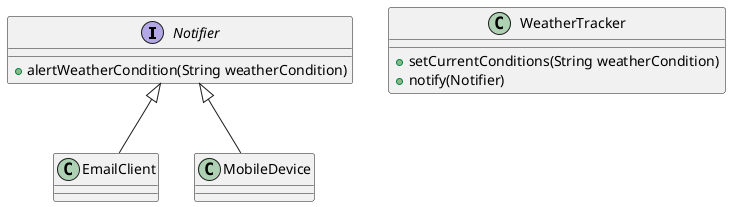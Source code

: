 @startuml
interface Notifier{
+ alertWeatherCondition(String weatherCondition)
}
class EmailClient
class MobileDevice
Notifier <|-- MobileDevice
Notifier <|-- EmailClient
class WeatherTracker{
+ setCurrentConditions(String weatherCondition)
+ notify(Notifier)
}

@enduml